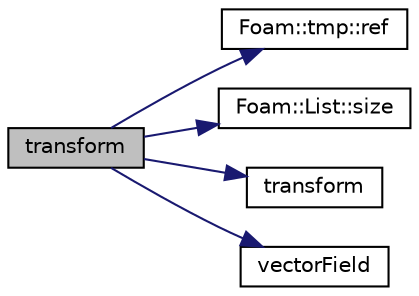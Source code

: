 digraph "transform"
{
  bgcolor="transparent";
  edge [fontname="Helvetica",fontsize="10",labelfontname="Helvetica",labelfontsize="10"];
  node [fontname="Helvetica",fontsize="10",shape=record];
  rankdir="LR";
  Node82782 [label="transform",height=0.2,width=0.4,color="black", fillcolor="grey75", style="filled", fontcolor="black"];
  Node82782 -> Node82783 [color="midnightblue",fontsize="10",style="solid",fontname="Helvetica"];
  Node82783 [label="Foam::tmp::ref",height=0.2,width=0.4,color="black",URL="$a27077.html#aeaf81e641282874cef07f5b808efc83b",tooltip="Return non-const reference or generate a fatal error. "];
  Node82782 -> Node82784 [color="midnightblue",fontsize="10",style="solid",fontname="Helvetica"];
  Node82784 [label="Foam::List::size",height=0.2,width=0.4,color="black",URL="$a26833.html#a8a5f6fa29bd4b500caf186f60245b384",tooltip="Override size to be inconsistent with allocated storage. "];
  Node82782 -> Node82785 [color="midnightblue",fontsize="10",style="solid",fontname="Helvetica"];
  Node82785 [label="transform",height=0.2,width=0.4,color="black",URL="$a21851.html#a919915170941701c1223291531ad010c"];
  Node82782 -> Node82786 [color="midnightblue",fontsize="10",style="solid",fontname="Helvetica"];
  Node82786 [label="vectorField",height=0.2,width=0.4,color="black",URL="$a19448.html#a26449ea948f1206dbb29e1bc6e5c7c64"];
}
